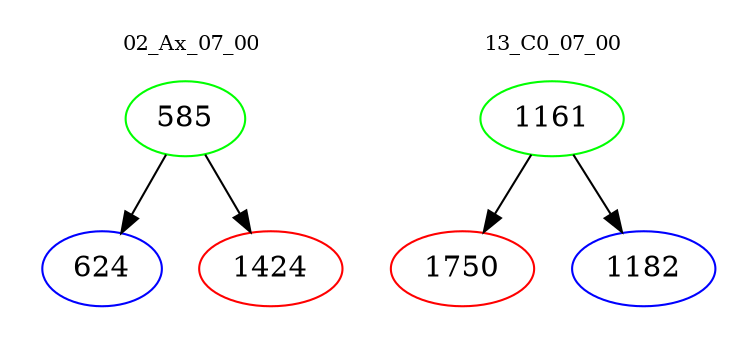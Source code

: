 digraph{
subgraph cluster_0 {
color = white
label = "02_Ax_07_00";
fontsize=10;
T0_585 [label="585", color="green"]
T0_585 -> T0_624 [color="black"]
T0_624 [label="624", color="blue"]
T0_585 -> T0_1424 [color="black"]
T0_1424 [label="1424", color="red"]
}
subgraph cluster_1 {
color = white
label = "13_C0_07_00";
fontsize=10;
T1_1161 [label="1161", color="green"]
T1_1161 -> T1_1750 [color="black"]
T1_1750 [label="1750", color="red"]
T1_1161 -> T1_1182 [color="black"]
T1_1182 [label="1182", color="blue"]
}
}
